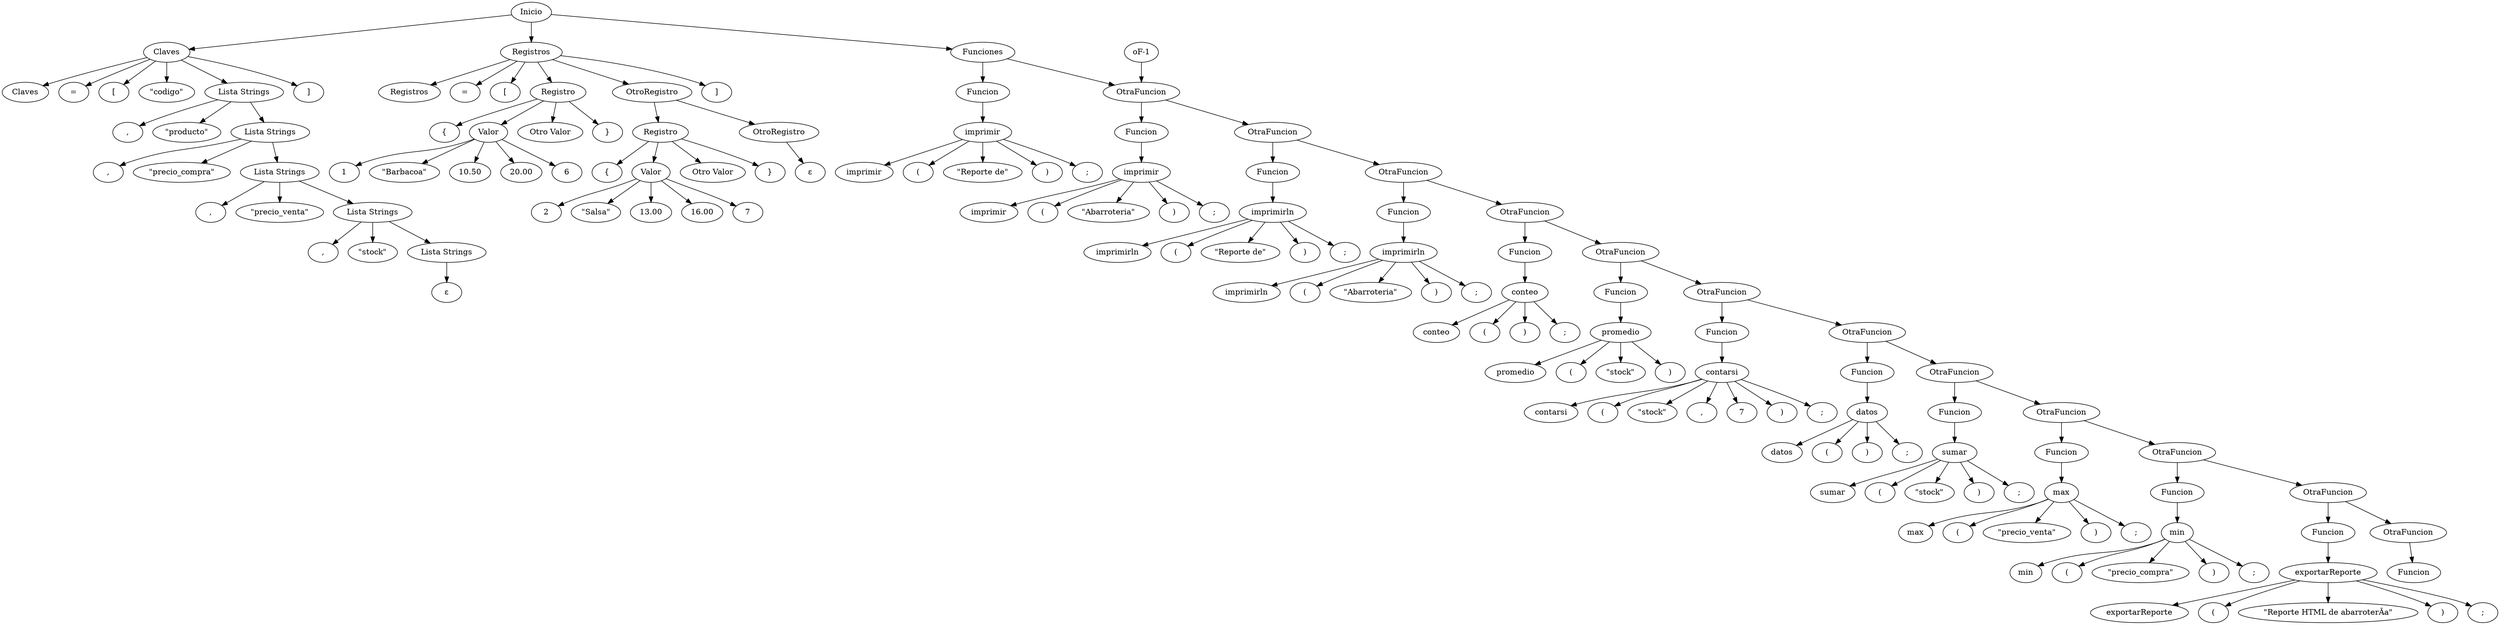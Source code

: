 digraph {
	A [label=Inicio]
	B [label=Claves]
	C [label=Registros]
	D [label=Funciones]
	A -> B
	N0 [label=Claves]
	B -> N0
	N1 [label="="]
	B -> N1
	N2 [label="["]
	B -> N2
	N3 [label="\"codigo\""]
	B -> N3
	L4 [label="Lista Strings"]
	B -> L4
	N4 [label=","]
	L4 -> N4
	N5 [label="\"producto\""]
	L4 -> N5
	L6 [label="Lista Strings"]
	L4 -> L6
	N6 [label=","]
	L6 -> N6
	N7 [label="\"precio_compra\""]
	L6 -> N7
	L8 [label="Lista Strings"]
	L6 -> L8
	N8 [label=","]
	L8 -> N8
	N9 [label="\"precio_venta\""]
	L8 -> N9
	L10 [label="Lista Strings"]
	L8 -> L10
	N10 [label=","]
	L10 -> N10
	N11 [label="\"stock\""]
	L10 -> N11
	L12 [label="Lista Strings"]
	L10 -> L12
	L12 -> "ε"
	N12 [label="]"]
	B -> N12
	A -> C
	N13 [label=Registros]
	C -> N13
	N14 [label="="]
	C -> N14
	N15 [label="["]
	C -> N15
	Reg16 [label=Registro]
	C -> Reg16
	N16 [label="{"]
	Reg16 -> N16
	V17 [label=Valor]
	Reg16 -> V17
	vs0 [label=1]
	V17 -> vs0
	OV17 [label="Otro Valor"]
	Reg16 -> OV17
	vs1 [label="\"Barbacoa\""]
	V17 -> vs1
	vs2 [label=10.50]
	V17 -> vs2
	vs3 [label=20.00]
	V17 -> vs3
	vs4 [label=6]
	V17 -> vs4
	N17 [label="}"]
	Reg16 -> N17
	oR18 [label=OtroRegistro]
	C -> oR18
	oR18 [label=OtroRegistro]
	Reg18 [label=Registro]
	oR18 -> Reg18
	N18 [label="{"]
	Reg18 -> N18
	V19 [label=Valor]
	Reg18 -> V19
	vs5 [label=2]
	V19 -> vs5
	OV19 [label="Otro Valor"]
	Reg18 -> OV19
	vs6 [label="\"Salsa\""]
	V19 -> vs6
	vs7 [label=13.00]
	V19 -> vs7
	vs8 [label=16.00]
	V19 -> vs8
	vs9 [label=7]
	V19 -> vs9
	N19 [label="}"]
	Reg18 -> N19
	oR18 -> oR20
	oR20 [label=OtroRegistro]
	va20 [label="ε"]
	oR20 -> va20
	N20 [label="]"]
	C -> N20
	A -> D
	F0 [label=Funcion]
	D -> F0
	F1 [label=Funcion]
	oF0 [label=OtraFuncion]
	"oF-1" -> oF0
	oF0 -> F1
	Fu1 [label=imprimir]
	F0 -> Fu1
	t0 [label=imprimir]
	Fu1 -> t0
	S0 [label="("]
	Fu1 -> S0
	St0 [label="\"Reporte de\""]
	Fu1 -> St0
	S20 [label=")"]
	Fu1 -> S20
	S30 [label=";"]
	Fu1 -> S30
	oF0 [label=OtraFuncion]
	D -> oF0
	F2 [label=Funcion]
	oF1 [label=OtraFuncion]
	oF0 -> oF1
	oF1 -> F2
	Fu2 [label=imprimir]
	F1 -> Fu2
	t1 [label=imprimir]
	Fu2 -> t1
	S1 [label="("]
	Fu2 -> S1
	St1 [label="\"Abarroteria\""]
	Fu2 -> St1
	S21 [label=")"]
	Fu2 -> S21
	S31 [label=";"]
	Fu2 -> S31
	F3 [label=Funcion]
	oF2 [label=OtraFuncion]
	oF1 -> oF2
	oF2 -> F3
	Fu3 [label=imprimirln]
	F2 -> Fu3
	t2 [label=imprimirln]
	Fu3 -> t2
	S2 [label="("]
	Fu3 -> S2
	St2 [label="\"Reporte de\""]
	Fu3 -> St2
	S22 [label=")"]
	Fu3 -> S22
	S32 [label=";"]
	Fu3 -> S32
	F4 [label=Funcion]
	oF3 [label=OtraFuncion]
	oF2 -> oF3
	oF3 -> F4
	Fu4 [label=imprimirln]
	F3 -> Fu4
	t3 [label=imprimirln]
	Fu4 -> t3
	S3 [label="("]
	Fu4 -> S3
	St3 [label="\"Abarroteria\""]
	Fu4 -> St3
	S23 [label=")"]
	Fu4 -> S23
	S33 [label=";"]
	Fu4 -> S33
	F5 [label=Funcion]
	oF4 [label=OtraFuncion]
	oF3 -> oF4
	oF4 -> F5
	Fu5 [label=conteo]
	F4 -> Fu5
	t4 [label=conteo]
	Fu5 -> t4
	S4 [label="("]
	Fu5 -> S4
	S24 [label=")"]
	Fu5 -> S24
	S34 [label=";"]
	Fu5 -> S34
	F6 [label=Funcion]
	oF5 [label=OtraFuncion]
	oF4 -> oF5
	oF5 -> F6
	Fu6 [label=promedio]
	F5 -> Fu6
	t5 [label=promedio]
	Fu6 -> t5
	S5 [label="("]
	Fu6 -> S5
	St5 [label="\"stock\""]
	Fu6 -> St5
	Sss5 [label=")"]
	Fu6 -> Sss5
	F7 [label=Funcion]
	oF6 [label=OtraFuncion]
	oF5 -> oF6
	oF6 -> F7
	Fu7 [label=contarsi]
	F6 -> Fu7
	t6 [label=contarsi]
	Fu7 -> t6
	S6 [label="("]
	Fu7 -> S6
	Sr6 [label="\"stock\""]
	Fu7 -> Sr6
	S26 [label=","]
	Fu7 -> S26
	nn6 [label=7]
	Fu7 -> nn6
	S56 [label=")"]
	Fu7 -> S56
	Smm6 [label=";"]
	Fu7 -> Smm6
	F8 [label=Funcion]
	oF7 [label=OtraFuncion]
	oF6 -> oF7
	oF7 -> F8
	Fu8 [label=datos]
	F7 -> Fu8
	t7 [label=datos]
	Fu8 -> t7
	S27 [label="("]
	Fu8 -> S27
	S37 [label=")"]
	Fu8 -> S37
	S227 [label=";"]
	Fu8 -> S227
	F9 [label=Funcion]
	oF8 [label=OtraFuncion]
	oF7 -> oF8
	oF8 -> F9
	Fu9 [label=sumar]
	F8 -> Fu9
	t8 [label=sumar]
	Fu9 -> t8
	Ss28 [label="("]
	Fu9 -> Ss28
	Ss38 [label="\"stock\""]
	Fu9 -> Ss38
	Ssd28 [label=")"]
	Fu9 -> Ssd28
	Ssdd28 [label=";"]
	Fu9 -> Ssdd28
	F10 [label=Funcion]
	oF9 [label=OtraFuncion]
	oF8 -> oF9
	oF9 -> F10
	Fu10 [label=max]
	F9 -> Fu10
	t9 [label=max]
	Fu10 -> t9
	Ss29 [label="("]
	Fu10 -> Ss29
	Ssss29 [label="\"precio_venta\""]
	Fu10 -> Ssss29
	ddSs29 [label=")"]
	Fu10 -> ddSs29
	Ssddddd29 [label=";"]
	Fu10 -> Ssddddd29
	F11 [label=Funcion]
	oF10 [label=OtraFuncion]
	oF9 -> oF10
	oF10 -> F11
	Fu11 [label=min]
	F10 -> Fu11
	t10 [label=min]
	Fu11 -> t10
	Ss210 [label="("]
	Fu11 -> Ss210
	Stt210 [label="\"precio_compra\""]
	Fu11 -> Stt210
	Ss2ddd10 [label=")"]
	Fu11 -> Ss2ddd10
	Ssssssss210 [label=";"]
	Fu11 -> Ssssssss210
	F12 [label=Funcion]
	oF11 [label=OtraFuncion]
	oF10 -> oF11
	oF11 -> F12
	Fu12 [label=exportarReporte]
	F11 -> Fu12
	t11 [label=exportarReporte]
	Fu12 -> t11
	S2s211 [label="("]
	Fu12 -> S2s211
	S3s211 [label="\"Reporte HTML de abarroterÃ­a\""]
	Fu12 -> S3s211
	S4s211 [label=")"]
	Fu12 -> S4s211
	S5s211 [label=";"]
	Fu12 -> S5s211
}
